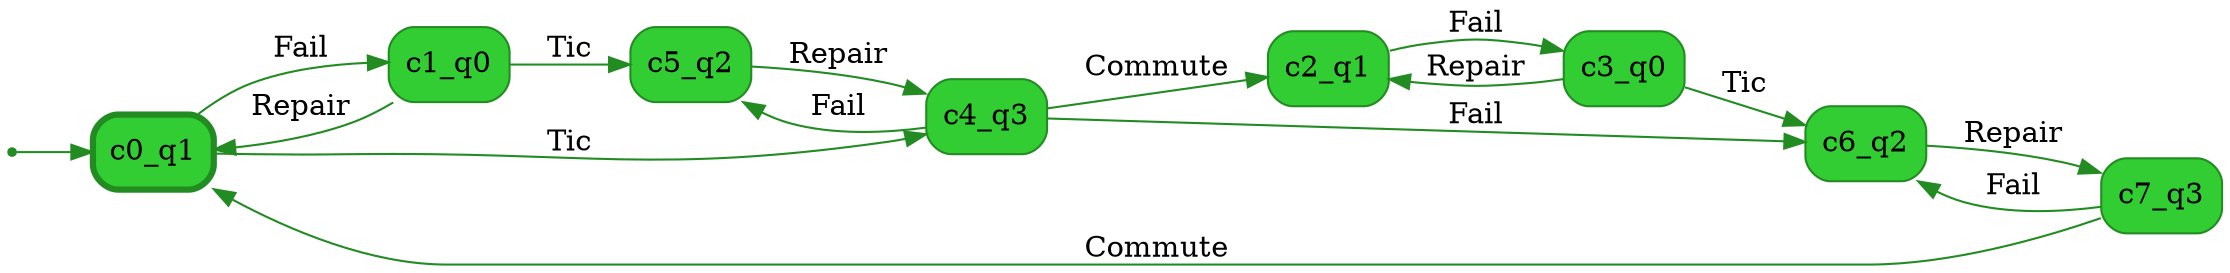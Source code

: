 digraph g {

	rankdir="LR"

	__invisible__[shape="point", color="forestgreen"]
	c0_q1[label="c0_q1", shape="box", style="rounded, filled", color="forestgreen", fillcolor="limegreen", penwidth=3] // Initial
	c1_q0[label="c1_q0", shape="box", style="rounded, filled", color="forestgreen", fillcolor="limegreen"]
	c5_q2[label="c5_q2", shape="box", style="rounded, filled", color="forestgreen", fillcolor="limegreen"]
	c4_q3[label="c4_q3", shape="box", style="rounded, filled", color="forestgreen", fillcolor="limegreen"]
	c2_q1[label="c2_q1", shape="box", style="rounded, filled", color="forestgreen", fillcolor="limegreen"]
	c3_q0[label="c3_q0", shape="box", style="rounded, filled", color="forestgreen", fillcolor="limegreen"]
	c6_q2[label="c6_q2", shape="box", style="rounded, filled", color="forestgreen", fillcolor="limegreen"]
	c7_q3[label="c7_q3", shape="box", style="rounded, filled", color="forestgreen", fillcolor="limegreen"]

	__invisible__ -> c0_q1[color="forestgreen"]
	c0_q1 -> c1_q0[label="Fail", color="forestgreen"]
	c1_q0 -> c0_q1[label="Repair", color="forestgreen"]
	c1_q0 -> c5_q2[label="Tic", color="forestgreen"]
	c5_q2 -> c4_q3[label="Repair", color="forestgreen"]
	c4_q3 -> c2_q1[label="Commute", color="forestgreen"]
	c2_q1 -> c3_q0[label="Fail", color="forestgreen"]
	c3_q0 -> c2_q1[label="Repair", color="forestgreen"]
	c3_q0 -> c6_q2[label="Tic", color="forestgreen"]
	c6_q2 -> c7_q3[label="Repair", color="forestgreen"]
	c7_q3 -> c0_q1[label="Commute", color="forestgreen"]
	c7_q3 -> c6_q2[label="Fail", color="forestgreen"]
	c4_q3 -> c5_q2[label="Fail", color="forestgreen"]
	c4_q3 -> c6_q2[label="Fail", color="forestgreen"]
	c0_q1 -> c4_q3[label="Tic", color="forestgreen"]

}
